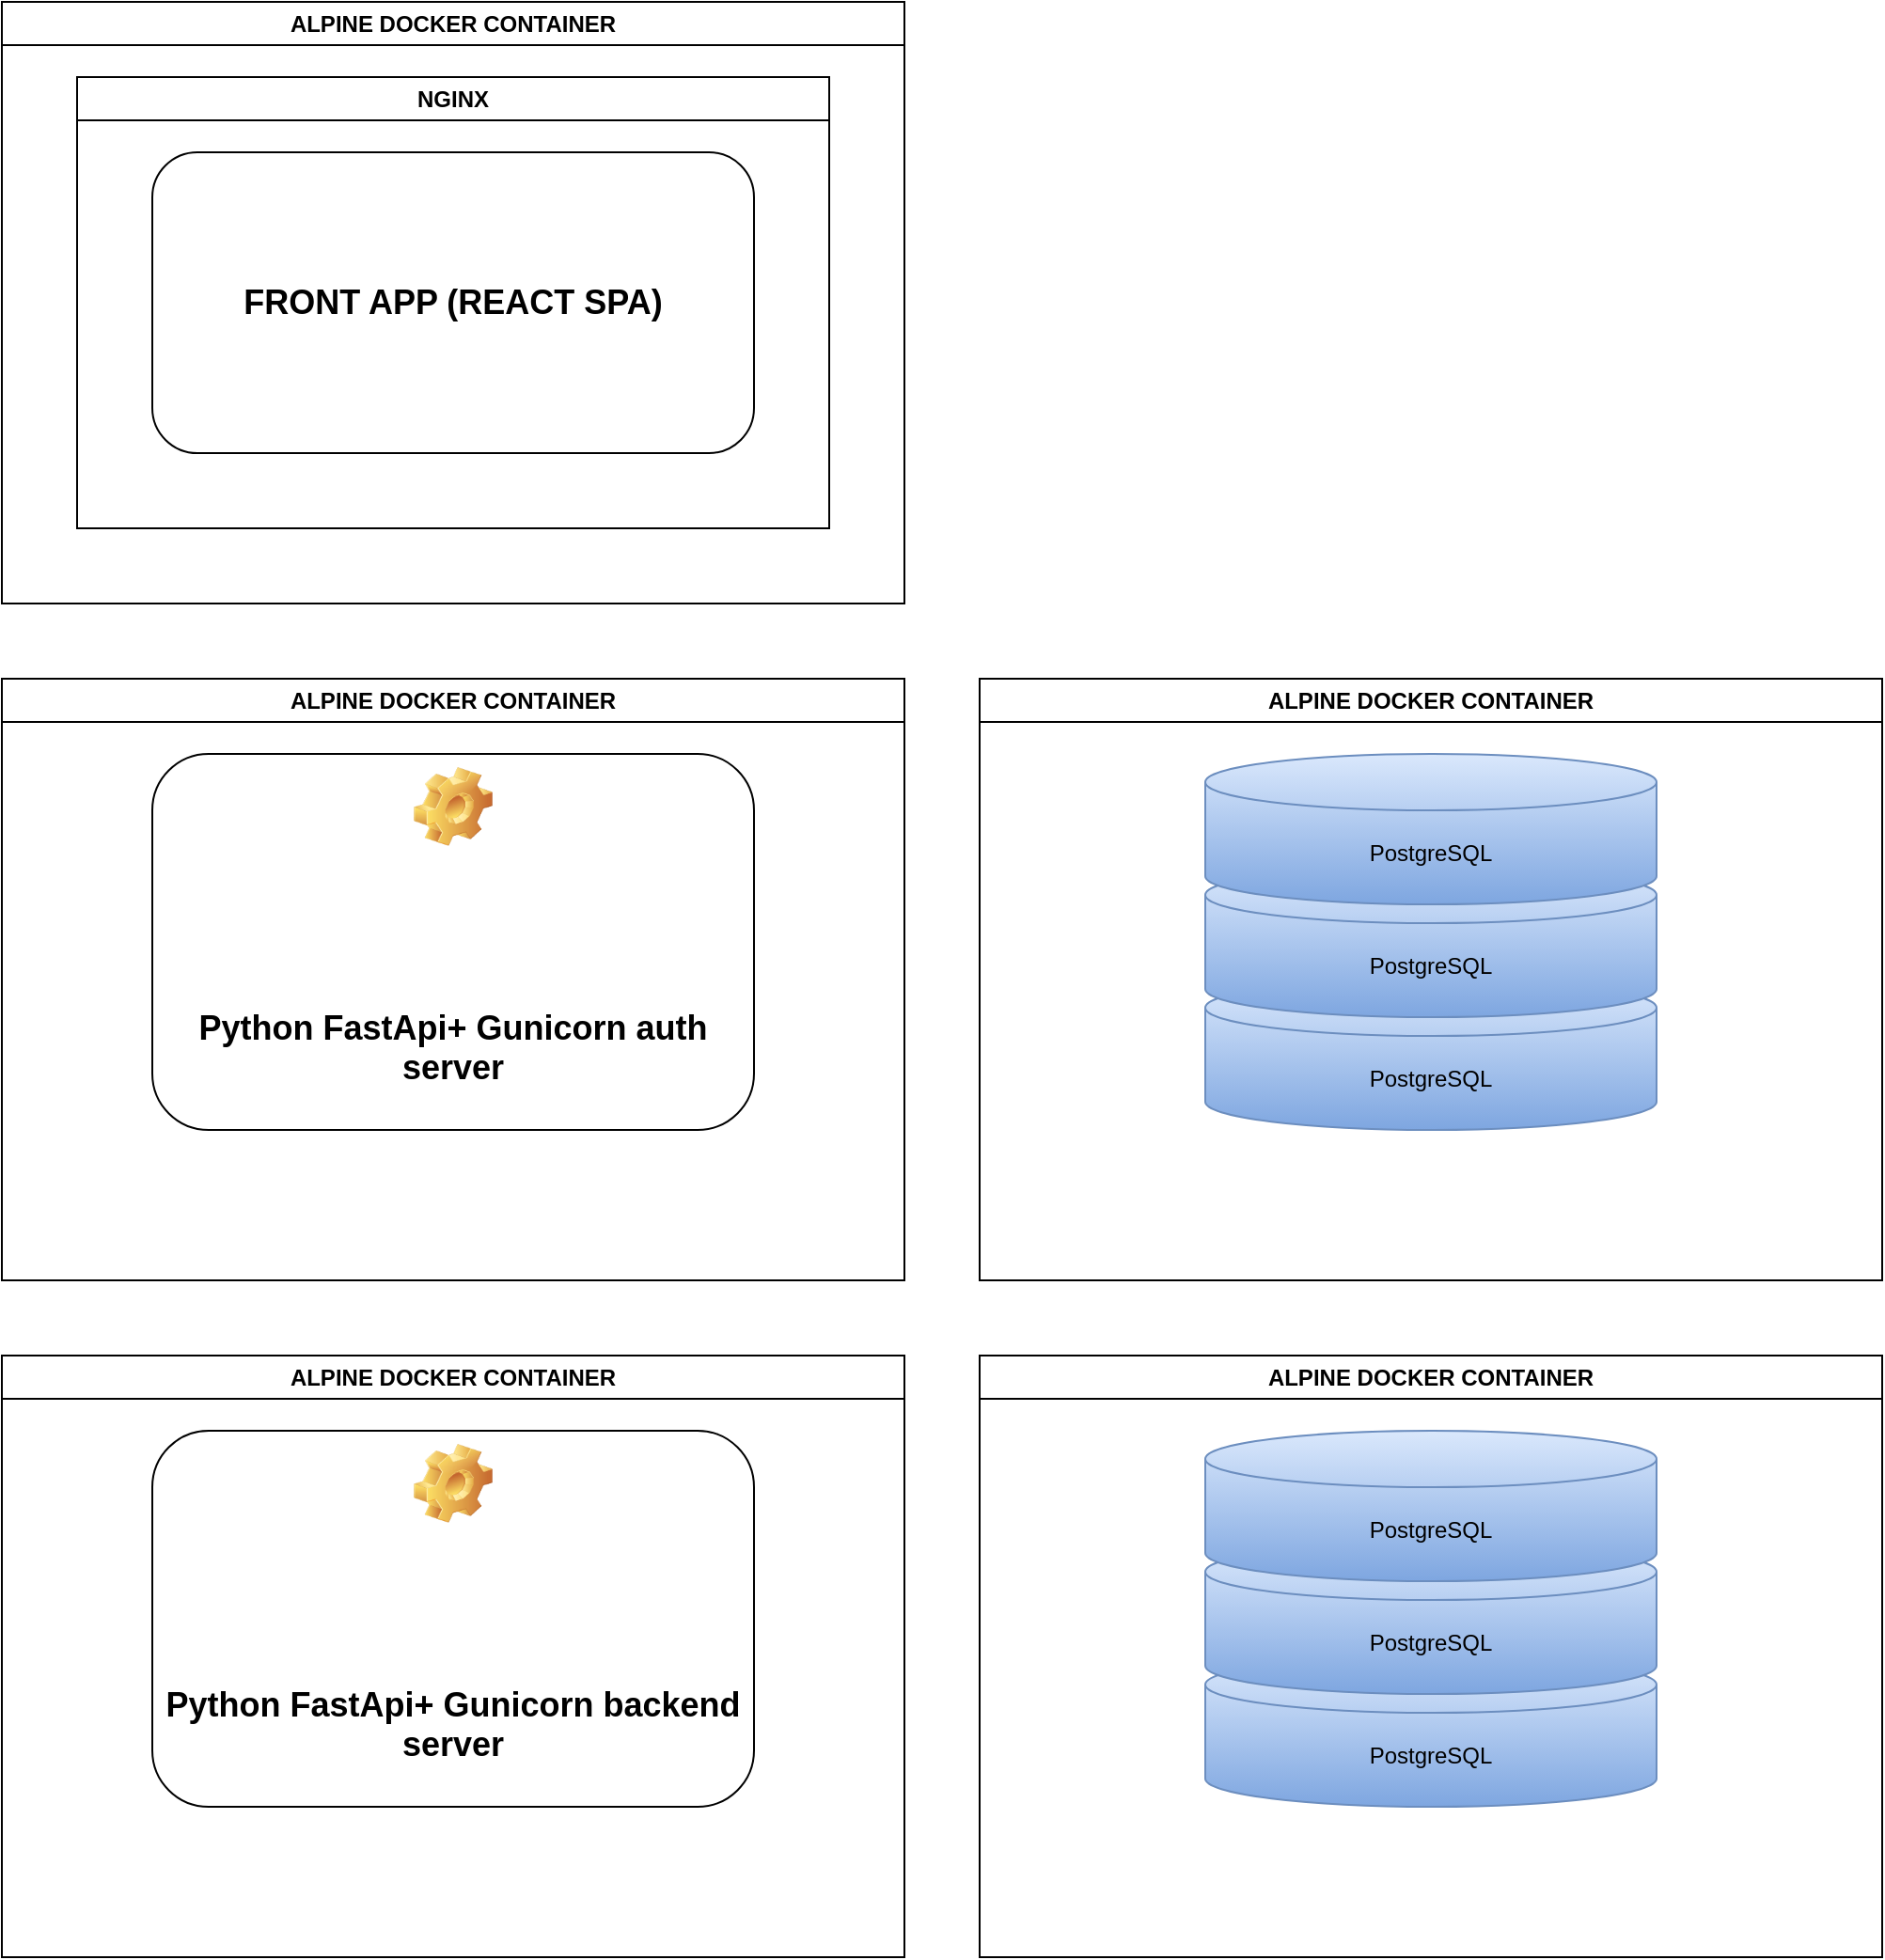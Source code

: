 <mxfile version="24.2.5" type="device">
  <diagram name="Page-1" id="CQTMqmhotLIXGbIICjlp">
    <mxGraphModel dx="2836" dy="1640" grid="1" gridSize="10" guides="1" tooltips="1" connect="1" arrows="1" fold="1" page="1" pageScale="1" pageWidth="827" pageHeight="1169" math="0" shadow="0">
      <root>
        <mxCell id="0" />
        <mxCell id="1" parent="0" />
        <mxCell id="6Na6WSQTYFLM5HW6BULB-1" value="NGINX" style="swimlane;whiteSpace=wrap;html=1;" parent="1" vertex="1">
          <mxGeometry x="80" y="80" width="400" height="240" as="geometry" />
        </mxCell>
        <mxCell id="6Na6WSQTYFLM5HW6BULB-5" value="&lt;h2&gt;FRONT APP (REACT SPA)&lt;/h2&gt;" style="rounded=1;whiteSpace=wrap;html=1;" parent="6Na6WSQTYFLM5HW6BULB-1" vertex="1">
          <mxGeometry x="40" y="40" width="320" height="160" as="geometry" />
        </mxCell>
        <mxCell id="8XNowELlcEqpQb0UADwL-1" value="ALPINE DOCKER CONTAINER" style="swimlane;whiteSpace=wrap;html=1;" vertex="1" parent="1">
          <mxGeometry x="40" y="40" width="480" height="320" as="geometry" />
        </mxCell>
        <mxCell id="c2y0P8Z5tC4saKPRDHiv-18" value="ALPINE DOCKER CONTAINER" style="swimlane;whiteSpace=wrap;html=1;" parent="1" vertex="1">
          <mxGeometry x="40" y="400" width="480" height="320" as="geometry" />
        </mxCell>
        <mxCell id="6Na6WSQTYFLM5HW6BULB-8" value="&lt;h2&gt;Python FastApi+ Gunicorn auth server&lt;/h2&gt;" style="label;whiteSpace=wrap;html=1;align=center;verticalAlign=bottom;spacingLeft=0;spacingBottom=4;imageAlign=center;imageVerticalAlign=top;image=img/clipart/Gear_128x128.png" parent="c2y0P8Z5tC4saKPRDHiv-18" vertex="1">
          <mxGeometry x="80" y="40" width="320" height="200" as="geometry" />
        </mxCell>
        <mxCell id="8XNowELlcEqpQb0UADwL-2" value="ALPINE DOCKER CONTAINER" style="swimlane;whiteSpace=wrap;html=1;" vertex="1" parent="1">
          <mxGeometry x="40" y="760" width="480" height="320" as="geometry" />
        </mxCell>
        <mxCell id="8XNowELlcEqpQb0UADwL-3" value="&lt;h2&gt;Python FastApi+ Gunicorn backend server&lt;/h2&gt;" style="label;whiteSpace=wrap;html=1;align=center;verticalAlign=bottom;spacingLeft=0;spacingBottom=4;imageAlign=center;imageVerticalAlign=top;image=img/clipart/Gear_128x128.png" vertex="1" parent="8XNowELlcEqpQb0UADwL-2">
          <mxGeometry x="80" y="40" width="320" height="200" as="geometry" />
        </mxCell>
        <mxCell id="8XNowELlcEqpQb0UADwL-6" value="ALPINE DOCKER CONTAINER" style="swimlane;whiteSpace=wrap;html=1;" vertex="1" parent="1">
          <mxGeometry x="560" y="760" width="480" height="320" as="geometry" />
        </mxCell>
        <mxCell id="6Na6WSQTYFLM5HW6BULB-9" value="PostgreSQL" style="shape=cylinder3;whiteSpace=wrap;html=1;boundedLbl=1;backgroundOutline=1;size=15;fillColor=#dae8fc;gradientColor=#7ea6e0;strokeColor=#6c8ebf;" parent="8XNowELlcEqpQb0UADwL-6" vertex="1">
          <mxGeometry x="120" y="160" width="240" height="80" as="geometry" />
        </mxCell>
        <mxCell id="8XNowELlcEqpQb0UADwL-4" value="PostgreSQL" style="shape=cylinder3;whiteSpace=wrap;html=1;boundedLbl=1;backgroundOutline=1;size=15;fillColor=#dae8fc;gradientColor=#7ea6e0;strokeColor=#6c8ebf;" vertex="1" parent="8XNowELlcEqpQb0UADwL-6">
          <mxGeometry x="120" y="100" width="240" height="80" as="geometry" />
        </mxCell>
        <mxCell id="8XNowELlcEqpQb0UADwL-5" value="PostgreSQL" style="shape=cylinder3;whiteSpace=wrap;html=1;boundedLbl=1;backgroundOutline=1;size=15;fillColor=#dae8fc;gradientColor=#7ea6e0;strokeColor=#6c8ebf;" vertex="1" parent="8XNowELlcEqpQb0UADwL-6">
          <mxGeometry x="120" y="40" width="240" height="80" as="geometry" />
        </mxCell>
        <mxCell id="8XNowELlcEqpQb0UADwL-8" value="ALPINE DOCKER CONTAINER" style="swimlane;whiteSpace=wrap;html=1;" vertex="1" parent="1">
          <mxGeometry x="560" y="400" width="480" height="320" as="geometry" />
        </mxCell>
        <mxCell id="8XNowELlcEqpQb0UADwL-9" value="PostgreSQL" style="shape=cylinder3;whiteSpace=wrap;html=1;boundedLbl=1;backgroundOutline=1;size=15;fillColor=#dae8fc;gradientColor=#7ea6e0;strokeColor=#6c8ebf;" vertex="1" parent="8XNowELlcEqpQb0UADwL-8">
          <mxGeometry x="120" y="160" width="240" height="80" as="geometry" />
        </mxCell>
        <mxCell id="8XNowELlcEqpQb0UADwL-10" value="PostgreSQL" style="shape=cylinder3;whiteSpace=wrap;html=1;boundedLbl=1;backgroundOutline=1;size=15;fillColor=#dae8fc;gradientColor=#7ea6e0;strokeColor=#6c8ebf;" vertex="1" parent="8XNowELlcEqpQb0UADwL-8">
          <mxGeometry x="120" y="100" width="240" height="80" as="geometry" />
        </mxCell>
        <mxCell id="8XNowELlcEqpQb0UADwL-11" value="PostgreSQL" style="shape=cylinder3;whiteSpace=wrap;html=1;boundedLbl=1;backgroundOutline=1;size=15;fillColor=#dae8fc;gradientColor=#7ea6e0;strokeColor=#6c8ebf;" vertex="1" parent="8XNowELlcEqpQb0UADwL-8">
          <mxGeometry x="120" y="40" width="240" height="80" as="geometry" />
        </mxCell>
      </root>
    </mxGraphModel>
  </diagram>
</mxfile>
